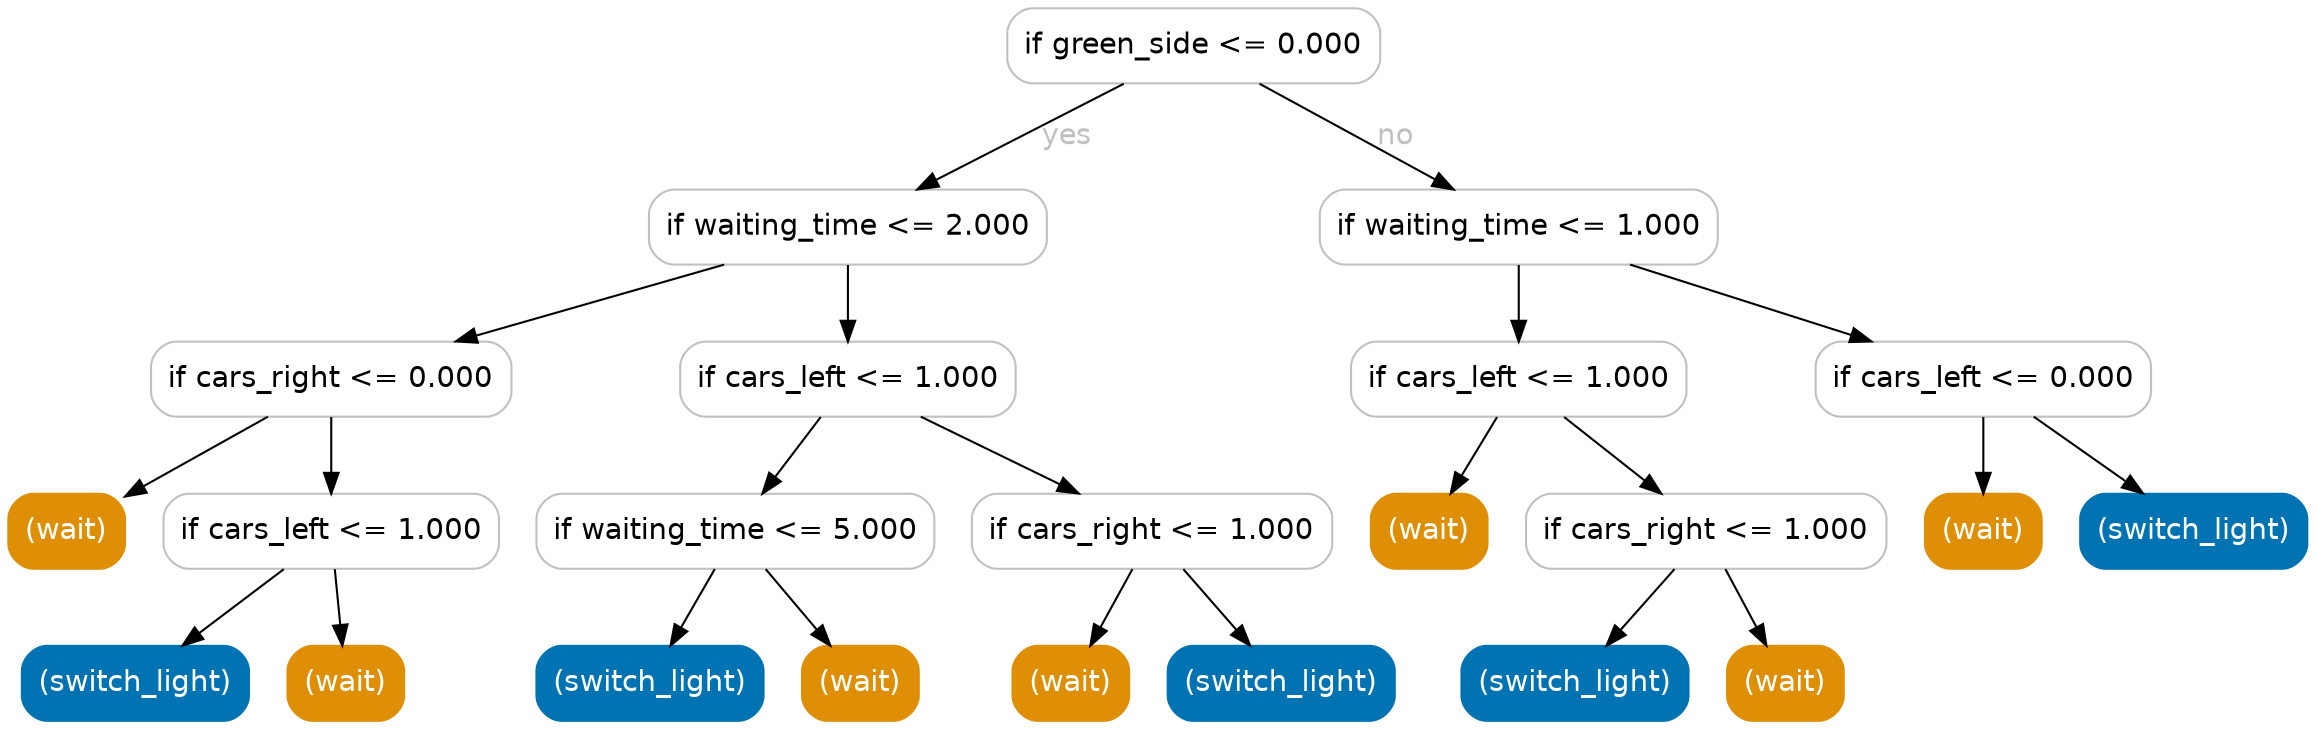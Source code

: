 digraph Tree {
	graph [bb="0,0,1103.5,342"];
	node [color=gray,
		fillcolor=white,
		fontname=helvetica,
		label="\N",
		shape=box,
		style="filled, rounded"
	];
	edge [fontname=helvetica];
	0	[height=0.5,
		label="if green_side <= 0.000",
		pos="569,324",
		width=2.4861];
	1	[height=0.5,
		label="if waiting_time <= 2.000",
		pos="403,237",
		width=2.6528];
	0 -> 1	[fontcolor=gray,
		label=yes,
		lp="508.5,280.5",
		pos="e,436.26,255.03 535.41,305.8 509.45,292.51 473.35,274.02 445.4,259.71"];
	14	[height=0.5,
		label="if waiting_time <= 1.000",
		pos="725,237",
		width=2.6528];
	0 -> 14	[fontcolor=gray,
		label=no,
		lp="666,280.5",
		pos="e,693.74,255.03 600.57,305.8 624.86,292.56 658.6,274.18 684.81,259.9"];
	2	[height=0.5,
		label="if cars_right <= 0.000",
		pos="155,164",
		width=2.4028];
	1 -> 2	[fontcolor=gray,
		pos="e,214.78,182.11 343.6,218.99 307.82,208.75 262.08,195.66 224.61,184.93"];
	7	[height=0.5,
		label="if cars_left <= 1.000",
		pos="403,164",
		width=2.2361];
	1 -> 7	[fontcolor=gray,
		pos="e,403,182.03 403,218.81 403,210.79 403,201.05 403,192.07"];
	3	[color="#de8f05",
		fillcolor="#de8f05",
		fontcolor=white,
		height=0.5,
		label="(wait)",
		pos="28,91",
		width=0.77778];
	2 -> 3	[fontcolor=gray,
		pos="e,56.001,107.65 124.58,145.99 106.67,135.98 83.889,123.25 64.951,112.66"];
	4	[height=0.5,
		label="if cars_left <= 1.000",
		pos="155,91",
		width=2.2361];
	2 -> 4	[fontcolor=gray,
		pos="e,155,109.03 155,145.81 155,137.79 155,128.05 155,119.07"];
	5	[color="#0173b2",
		fillcolor="#0173b2",
		fontcolor=white,
		height=0.5,
		label="(switch_light)",
		pos="61,18",
		width=1.5139];
	4 -> 5	[fontcolor=gray,
		pos="e,83.545,36.029 132.25,72.813 120.12,63.656 105.03,52.26 91.869,42.316"];
	6	[color="#de8f05",
		fillcolor="#de8f05",
		fontcolor=white,
		height=0.5,
		label="(wait)",
		pos="162,18",
		width=0.77778];
	4 -> 6	[fontcolor=gray,
		pos="e,160.32,36.029 156.69,72.813 157.49,64.789 158.45,55.047 159.33,46.069"];
	8	[height=0.5,
		label="if waiting_time <= 5.000",
		pos="349,91",
		width=2.6528];
	7 -> 8	[fontcolor=gray,
		pos="e,361.95,109.03 389.93,145.81 383.36,137.18 375.28,126.56 368.04,117.03"];
	11	[height=0.5,
		label="if cars_right <= 1.000",
		pos="549,91",
		width=2.4028];
	7 -> 11	[fontcolor=gray,
		pos="e,513.81,109.11 437.97,145.99 457.96,136.27 483.22,123.99 504.6,113.59"];
	9	[color="#0173b2",
		fillcolor="#0173b2",
		fontcolor=white,
		height=0.5,
		label="(switch_light)",
		pos="308,18",
		width=1.5139];
	8 -> 9	[fontcolor=gray,
		pos="e,317.83,36.029 339.08,72.813 334.24,64.441 328.33,54.197 322.96,44.903"];
	10	[color="#de8f05",
		fillcolor="#de8f05",
		fontcolor=white,
		height=0.5,
		label="(wait)",
		pos="409,18",
		width=0.77778];
	8 -> 10	[fontcolor=gray,
		pos="e,394.61,36.029 363.52,72.813 370.89,64.092 379.98,53.34 388.09,43.746"];
	12	[color="#de8f05",
		fillcolor="#de8f05",
		fontcolor=white,
		height=0.5,
		label="(wait)",
		pos="510,18",
		width=0.77778];
	11 -> 12	[fontcolor=gray,
		pos="e,519.35,36.029 539.56,72.813 534.96,64.441 529.33,54.197 524.23,44.903"];
	13	[color="#0173b2",
		fillcolor="#0173b2",
		fontcolor=white,
		height=0.5,
		label="(switch_light)",
		pos="611,18",
		width=1.5139];
	11 -> 13	[fontcolor=gray,
		pos="e,596.13,36.029 564.01,72.813 571.62,64.092 581.01,53.34 589.39,43.746"];
	15	[height=0.5,
		label="if cars_left <= 1.000",
		pos="725,164",
		width=2.2361];
	14 -> 15	[fontcolor=gray,
		pos="e,725,182.03 725,218.81 725,210.79 725,201.05 725,192.07"];
	20	[height=0.5,
		label="if cars_left <= 0.000",
		pos="948,164",
		width=2.2361];
	14 -> 20	[fontcolor=gray,
		pos="e,894.25,182.11 778.41,218.99 810.31,208.84 851.01,195.88 884.54,185.2"];
	16	[color="#de8f05",
		fillcolor="#de8f05",
		fontcolor=white,
		height=0.5,
		label="(wait)",
		pos="682,91",
		width=0.77778];
	15 -> 16	[fontcolor=gray,
		pos="e,692.31,109.03 714.59,145.81 709.47,137.35 703.19,126.98 697.51,117.61"];
	17	[height=0.5,
		label="if cars_right <= 1.000",
		pos="815,91",
		width=2.4028];
	15 -> 17	[fontcolor=gray,
		pos="e,793.41,109.03 746.79,145.81 758.39,136.66 772.84,125.26 785.44,115.32"];
	18	[color="#0173b2",
		fillcolor="#0173b2",
		fontcolor=white,
		height=0.5,
		label="(switch_light)",
		pos="752,18",
		width=1.5139];
	17 -> 18	[fontcolor=gray,
		pos="e,767.11,36.029 799.75,72.813 792.01,64.092 782.47,53.34 773.96,43.746"];
	19	[color="#de8f05",
		fillcolor="#de8f05",
		fontcolor=white,
		height=0.5,
		label="(wait)",
		pos="853,18",
		width=0.77778];
	17 -> 19	[fontcolor=gray,
		pos="e,843.89,36.029 824.2,72.813 828.68,64.441 834.16,54.197 839.14,44.903"];
	21	[color="#de8f05",
		fillcolor="#de8f05",
		fontcolor=white,
		height=0.5,
		label="(wait)",
		pos="948,91",
		width=0.77778];
	20 -> 21	[fontcolor=gray,
		pos="e,948,109.03 948,145.81 948,137.79 948,128.05 948,119.07"];
	22	[color="#0173b2",
		fillcolor="#0173b2",
		fontcolor=white,
		height=0.5,
		label="(switch_light)",
		pos="1049,91",
		width=1.5139];
	20 -> 22	[fontcolor=gray,
		pos="e,1024.7,109.11 972.19,145.99 985.34,136.75 1001.8,125.19 1016.1,115.14"];
}
